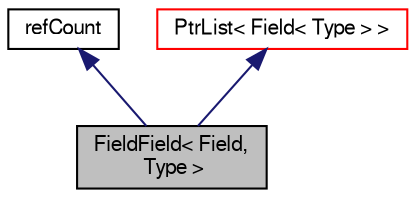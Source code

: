 digraph "FieldField&lt; Field, Type &gt;"
{
  bgcolor="transparent";
  edge [fontname="FreeSans",fontsize="10",labelfontname="FreeSans",labelfontsize="10"];
  node [fontname="FreeSans",fontsize="10",shape=record];
  Node17 [label="FieldField\< Field,\l Type \>",height=0.2,width=0.4,color="black", fillcolor="grey75", style="filled", fontcolor="black"];
  Node18 -> Node17 [dir="back",color="midnightblue",fontsize="10",style="solid",fontname="FreeSans"];
  Node18 [label="refCount",height=0.2,width=0.4,color="black",URL="$a27094.html",tooltip="Reference counter for various OpenFOAM components. "];
  Node19 -> Node17 [dir="back",color="midnightblue",fontsize="10",style="solid",fontname="FreeSans"];
  Node19 [label="PtrList\< Field\< Type \> \>",height=0.2,width=0.4,color="red",URL="$a25914.html"];
}

